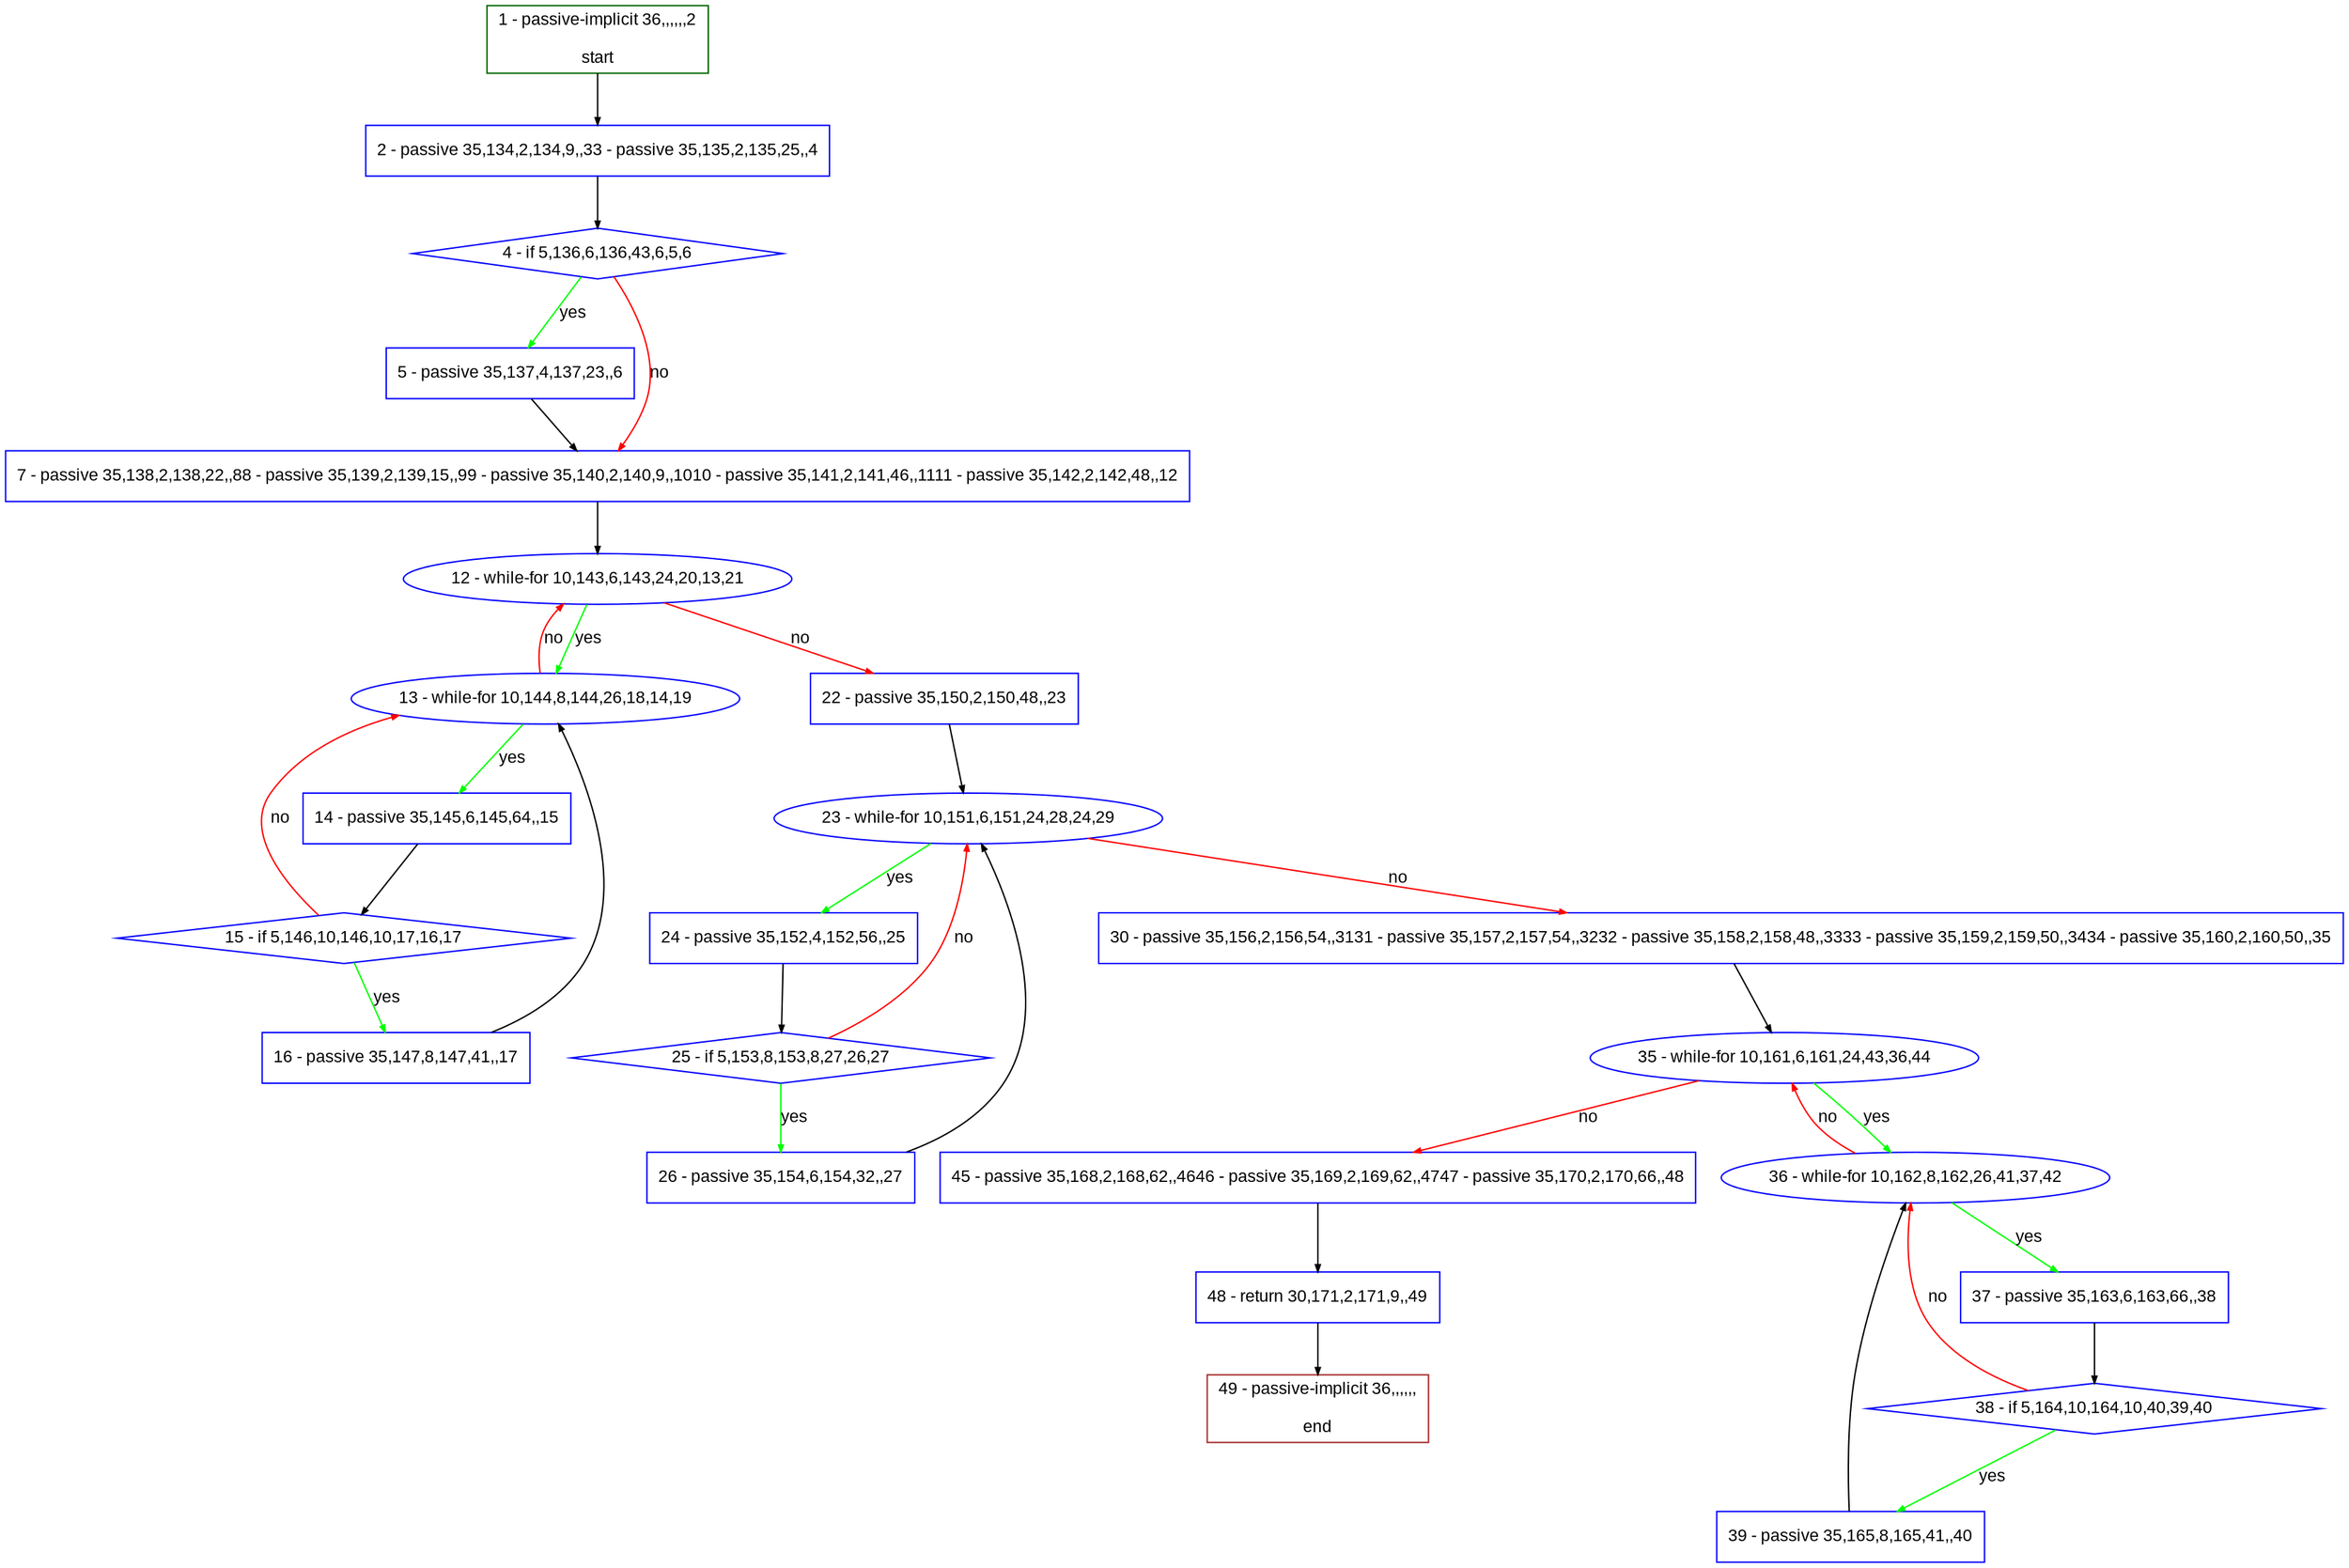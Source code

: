 digraph "" {
  graph [pack="true", label="", fontsize="12", packmode="clust", fontname="Arial", fillcolor="#FFFFCC", bgcolor="white", style="rounded,filled", compound="true"];
  node [node_initialized="no", label="", color="grey", fontsize="12", fillcolor="white", fontname="Arial", style="filled", shape="rectangle", compound="true", fixedsize="false"];
  edge [fontcolor="black", arrowhead="normal", arrowtail="none", arrowsize="0.5", ltail="", label="", color="black", fontsize="12", lhead="", fontname="Arial", dir="forward", compound="true"];
  __N1 [label="2 - passive 35,134,2,134,9,,33 - passive 35,135,2,135,25,,4", color="#0000ff", fillcolor="#ffffff", style="filled", shape="box"];
  __N2 [label="1 - passive-implicit 36,,,,,,2\n\nstart", color="#006400", fillcolor="#ffffff", style="filled", shape="box"];
  __N3 [label="4 - if 5,136,6,136,43,6,5,6", color="#0000ff", fillcolor="#ffffff", style="filled", shape="diamond"];
  __N4 [label="5 - passive 35,137,4,137,23,,6", color="#0000ff", fillcolor="#ffffff", style="filled", shape="box"];
  __N5 [label="7 - passive 35,138,2,138,22,,88 - passive 35,139,2,139,15,,99 - passive 35,140,2,140,9,,1010 - passive 35,141,2,141,46,,1111 - passive 35,142,2,142,48,,12", color="#0000ff", fillcolor="#ffffff", style="filled", shape="box"];
  __N6 [label="12 - while-for 10,143,6,143,24,20,13,21", color="#0000ff", fillcolor="#ffffff", style="filled", shape="oval"];
  __N7 [label="13 - while-for 10,144,8,144,26,18,14,19", color="#0000ff", fillcolor="#ffffff", style="filled", shape="oval"];
  __N8 [label="22 - passive 35,150,2,150,48,,23", color="#0000ff", fillcolor="#ffffff", style="filled", shape="box"];
  __N9 [label="14 - passive 35,145,6,145,64,,15", color="#0000ff", fillcolor="#ffffff", style="filled", shape="box"];
  __N10 [label="15 - if 5,146,10,146,10,17,16,17", color="#0000ff", fillcolor="#ffffff", style="filled", shape="diamond"];
  __N11 [label="16 - passive 35,147,8,147,41,,17", color="#0000ff", fillcolor="#ffffff", style="filled", shape="box"];
  __N12 [label="23 - while-for 10,151,6,151,24,28,24,29", color="#0000ff", fillcolor="#ffffff", style="filled", shape="oval"];
  __N13 [label="24 - passive 35,152,4,152,56,,25", color="#0000ff", fillcolor="#ffffff", style="filled", shape="box"];
  __N14 [label="30 - passive 35,156,2,156,54,,3131 - passive 35,157,2,157,54,,3232 - passive 35,158,2,158,48,,3333 - passive 35,159,2,159,50,,3434 - passive 35,160,2,160,50,,35", color="#0000ff", fillcolor="#ffffff", style="filled", shape="box"];
  __N15 [label="25 - if 5,153,8,153,8,27,26,27", color="#0000ff", fillcolor="#ffffff", style="filled", shape="diamond"];
  __N16 [label="26 - passive 35,154,6,154,32,,27", color="#0000ff", fillcolor="#ffffff", style="filled", shape="box"];
  __N17 [label="35 - while-for 10,161,6,161,24,43,36,44", color="#0000ff", fillcolor="#ffffff", style="filled", shape="oval"];
  __N18 [label="36 - while-for 10,162,8,162,26,41,37,42", color="#0000ff", fillcolor="#ffffff", style="filled", shape="oval"];
  __N19 [label="45 - passive 35,168,2,168,62,,4646 - passive 35,169,2,169,62,,4747 - passive 35,170,2,170,66,,48", color="#0000ff", fillcolor="#ffffff", style="filled", shape="box"];
  __N20 [label="37 - passive 35,163,6,163,66,,38", color="#0000ff", fillcolor="#ffffff", style="filled", shape="box"];
  __N21 [label="38 - if 5,164,10,164,10,40,39,40", color="#0000ff", fillcolor="#ffffff", style="filled", shape="diamond"];
  __N22 [label="39 - passive 35,165,8,165,41,,40", color="#0000ff", fillcolor="#ffffff", style="filled", shape="box"];
  __N23 [label="48 - return 30,171,2,171,9,,49", color="#0000ff", fillcolor="#ffffff", style="filled", shape="box"];
  __N24 [label="49 - passive-implicit 36,,,,,,\n\nend", color="#a52a2a", fillcolor="#ffffff", style="filled", shape="box"];
  __N2 -> __N1 [arrowhead="normal", arrowtail="none", color="#000000", label="", dir="forward"];
  __N1 -> __N3 [arrowhead="normal", arrowtail="none", color="#000000", label="", dir="forward"];
  __N3 -> __N4 [arrowhead="normal", arrowtail="none", color="#00ff00", label="yes", dir="forward"];
  __N3 -> __N5 [arrowhead="normal", arrowtail="none", color="#ff0000", label="no", dir="forward"];
  __N4 -> __N5 [arrowhead="normal", arrowtail="none", color="#000000", label="", dir="forward"];
  __N5 -> __N6 [arrowhead="normal", arrowtail="none", color="#000000", label="", dir="forward"];
  __N6 -> __N7 [arrowhead="normal", arrowtail="none", color="#00ff00", label="yes", dir="forward"];
  __N7 -> __N6 [arrowhead="normal", arrowtail="none", color="#ff0000", label="no", dir="forward"];
  __N6 -> __N8 [arrowhead="normal", arrowtail="none", color="#ff0000", label="no", dir="forward"];
  __N7 -> __N9 [arrowhead="normal", arrowtail="none", color="#00ff00", label="yes", dir="forward"];
  __N9 -> __N10 [arrowhead="normal", arrowtail="none", color="#000000", label="", dir="forward"];
  __N10 -> __N7 [arrowhead="normal", arrowtail="none", color="#ff0000", label="no", dir="forward"];
  __N10 -> __N11 [arrowhead="normal", arrowtail="none", color="#00ff00", label="yes", dir="forward"];
  __N11 -> __N7 [arrowhead="normal", arrowtail="none", color="#000000", label="", dir="forward"];
  __N8 -> __N12 [arrowhead="normal", arrowtail="none", color="#000000", label="", dir="forward"];
  __N12 -> __N13 [arrowhead="normal", arrowtail="none", color="#00ff00", label="yes", dir="forward"];
  __N12 -> __N14 [arrowhead="normal", arrowtail="none", color="#ff0000", label="no", dir="forward"];
  __N13 -> __N15 [arrowhead="normal", arrowtail="none", color="#000000", label="", dir="forward"];
  __N15 -> __N12 [arrowhead="normal", arrowtail="none", color="#ff0000", label="no", dir="forward"];
  __N15 -> __N16 [arrowhead="normal", arrowtail="none", color="#00ff00", label="yes", dir="forward"];
  __N16 -> __N12 [arrowhead="normal", arrowtail="none", color="#000000", label="", dir="forward"];
  __N14 -> __N17 [arrowhead="normal", arrowtail="none", color="#000000", label="", dir="forward"];
  __N17 -> __N18 [arrowhead="normal", arrowtail="none", color="#00ff00", label="yes", dir="forward"];
  __N18 -> __N17 [arrowhead="normal", arrowtail="none", color="#ff0000", label="no", dir="forward"];
  __N17 -> __N19 [arrowhead="normal", arrowtail="none", color="#ff0000", label="no", dir="forward"];
  __N18 -> __N20 [arrowhead="normal", arrowtail="none", color="#00ff00", label="yes", dir="forward"];
  __N20 -> __N21 [arrowhead="normal", arrowtail="none", color="#000000", label="", dir="forward"];
  __N21 -> __N18 [arrowhead="normal", arrowtail="none", color="#ff0000", label="no", dir="forward"];
  __N21 -> __N22 [arrowhead="normal", arrowtail="none", color="#00ff00", label="yes", dir="forward"];
  __N22 -> __N18 [arrowhead="normal", arrowtail="none", color="#000000", label="", dir="forward"];
  __N19 -> __N23 [arrowhead="normal", arrowtail="none", color="#000000", label="", dir="forward"];
  __N23 -> __N24 [arrowhead="normal", arrowtail="none", color="#000000", label="", dir="forward"];
}
